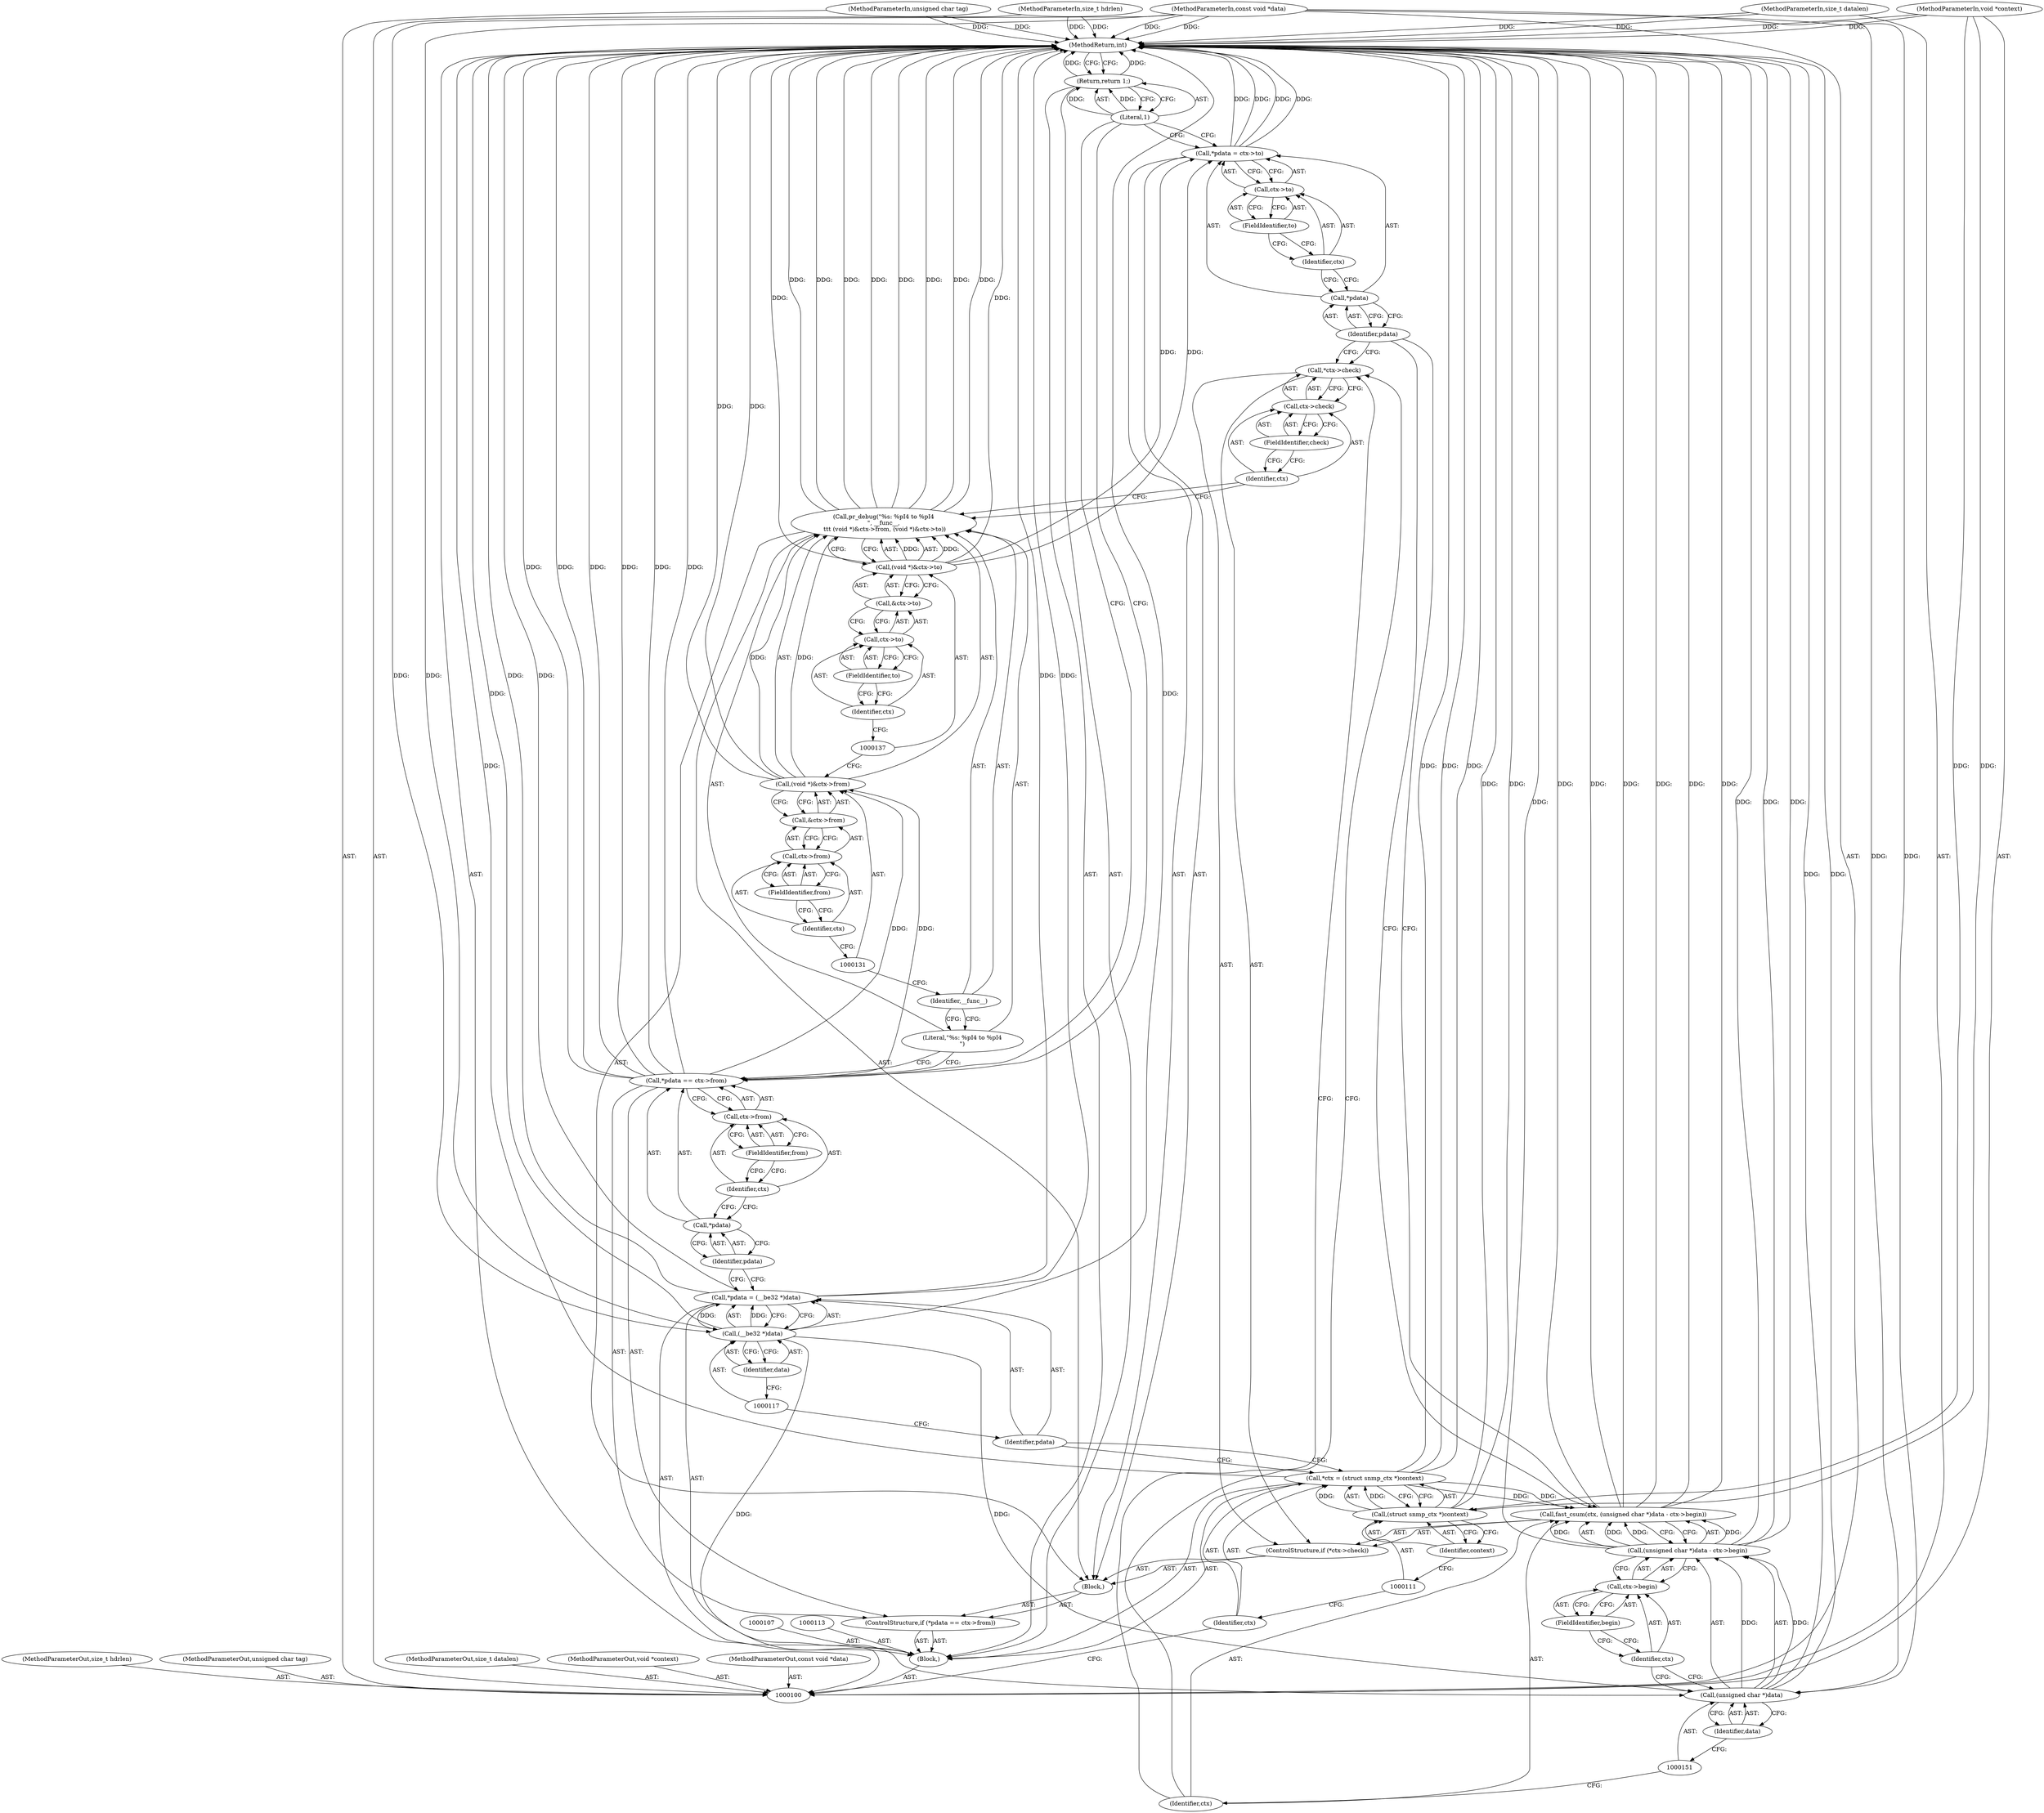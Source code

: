 digraph "1_linux_c4c07b4d6fa1f11880eab8e076d3d060ef3f55fc" {
"1000164" [label="(MethodReturn,int)"];
"1000101" [label="(MethodParameterIn,void *context)"];
"1000221" [label="(MethodParameterOut,void *context)"];
"1000102" [label="(MethodParameterIn,size_t hdrlen)"];
"1000222" [label="(MethodParameterOut,size_t hdrlen)"];
"1000103" [label="(MethodParameterIn,unsigned char tag)"];
"1000223" [label="(MethodParameterOut,unsigned char tag)"];
"1000146" [label="(FieldIdentifier,check)"];
"1000142" [label="(ControlStructure,if (*ctx->check))"];
"1000143" [label="(Call,*ctx->check)"];
"1000144" [label="(Call,ctx->check)"];
"1000145" [label="(Identifier,ctx)"];
"1000148" [label="(Identifier,ctx)"];
"1000149" [label="(Call,(unsigned char *)data - ctx->begin)"];
"1000150" [label="(Call,(unsigned char *)data)"];
"1000147" [label="(Call,fast_csum(ctx, (unsigned char *)data - ctx->begin))"];
"1000152" [label="(Identifier,data)"];
"1000153" [label="(Call,ctx->begin)"];
"1000154" [label="(Identifier,ctx)"];
"1000155" [label="(FieldIdentifier,begin)"];
"1000159" [label="(Call,ctx->to)"];
"1000160" [label="(Identifier,ctx)"];
"1000161" [label="(FieldIdentifier,to)"];
"1000156" [label="(Call,*pdata = ctx->to)"];
"1000157" [label="(Call,*pdata)"];
"1000158" [label="(Identifier,pdata)"];
"1000162" [label="(Return,return 1;)"];
"1000163" [label="(Literal,1)"];
"1000105" [label="(MethodParameterIn,size_t datalen)"];
"1000225" [label="(MethodParameterOut,size_t datalen)"];
"1000104" [label="(MethodParameterIn,const void *data)"];
"1000224" [label="(MethodParameterOut,const void *data)"];
"1000106" [label="(Block,)"];
"1000108" [label="(Call,*ctx = (struct snmp_ctx *)context)"];
"1000109" [label="(Identifier,ctx)"];
"1000110" [label="(Call,(struct snmp_ctx *)context)"];
"1000112" [label="(Identifier,context)"];
"1000116" [label="(Call,(__be32 *)data)"];
"1000118" [label="(Identifier,data)"];
"1000114" [label="(Call,*pdata = (__be32 *)data)"];
"1000115" [label="(Identifier,pdata)"];
"1000123" [label="(Call,ctx->from)"];
"1000124" [label="(Identifier,ctx)"];
"1000119" [label="(ControlStructure,if (*pdata == ctx->from))"];
"1000125" [label="(FieldIdentifier,from)"];
"1000126" [label="(Block,)"];
"1000120" [label="(Call,*pdata == ctx->from)"];
"1000121" [label="(Call,*pdata)"];
"1000122" [label="(Identifier,pdata)"];
"1000128" [label="(Literal,\"%s: %pI4 to %pI4\n\")"];
"1000127" [label="(Call,pr_debug(\"%s: %pI4 to %pI4\n\", __func__,\n \t\t\t (void *)&ctx->from, (void *)&ctx->to))"];
"1000129" [label="(Identifier,__func__)"];
"1000132" [label="(Call,&ctx->from)"];
"1000133" [label="(Call,ctx->from)"];
"1000134" [label="(Identifier,ctx)"];
"1000135" [label="(FieldIdentifier,from)"];
"1000136" [label="(Call,(void *)&ctx->to)"];
"1000138" [label="(Call,&ctx->to)"];
"1000139" [label="(Call,ctx->to)"];
"1000140" [label="(Identifier,ctx)"];
"1000141" [label="(FieldIdentifier,to)"];
"1000130" [label="(Call,(void *)&ctx->from)"];
"1000164" -> "1000100"  [label="AST: "];
"1000164" -> "1000162"  [label="CFG: "];
"1000162" -> "1000164"  [label="DDG: "];
"1000156" -> "1000164"  [label="DDG: "];
"1000156" -> "1000164"  [label="DDG: "];
"1000127" -> "1000164"  [label="DDG: "];
"1000127" -> "1000164"  [label="DDG: "];
"1000127" -> "1000164"  [label="DDG: "];
"1000127" -> "1000164"  [label="DDG: "];
"1000104" -> "1000164"  [label="DDG: "];
"1000105" -> "1000164"  [label="DDG: "];
"1000150" -> "1000164"  [label="DDG: "];
"1000116" -> "1000164"  [label="DDG: "];
"1000149" -> "1000164"  [label="DDG: "];
"1000149" -> "1000164"  [label="DDG: "];
"1000108" -> "1000164"  [label="DDG: "];
"1000108" -> "1000164"  [label="DDG: "];
"1000120" -> "1000164"  [label="DDG: "];
"1000120" -> "1000164"  [label="DDG: "];
"1000120" -> "1000164"  [label="DDG: "];
"1000130" -> "1000164"  [label="DDG: "];
"1000103" -> "1000164"  [label="DDG: "];
"1000114" -> "1000164"  [label="DDG: "];
"1000114" -> "1000164"  [label="DDG: "];
"1000147" -> "1000164"  [label="DDG: "];
"1000147" -> "1000164"  [label="DDG: "];
"1000147" -> "1000164"  [label="DDG: "];
"1000102" -> "1000164"  [label="DDG: "];
"1000110" -> "1000164"  [label="DDG: "];
"1000101" -> "1000164"  [label="DDG: "];
"1000136" -> "1000164"  [label="DDG: "];
"1000101" -> "1000100"  [label="AST: "];
"1000101" -> "1000164"  [label="DDG: "];
"1000101" -> "1000110"  [label="DDG: "];
"1000221" -> "1000100"  [label="AST: "];
"1000102" -> "1000100"  [label="AST: "];
"1000102" -> "1000164"  [label="DDG: "];
"1000222" -> "1000100"  [label="AST: "];
"1000103" -> "1000100"  [label="AST: "];
"1000103" -> "1000164"  [label="DDG: "];
"1000223" -> "1000100"  [label="AST: "];
"1000146" -> "1000144"  [label="AST: "];
"1000146" -> "1000145"  [label="CFG: "];
"1000144" -> "1000146"  [label="CFG: "];
"1000142" -> "1000126"  [label="AST: "];
"1000143" -> "1000142"  [label="AST: "];
"1000147" -> "1000142"  [label="AST: "];
"1000143" -> "1000142"  [label="AST: "];
"1000143" -> "1000144"  [label="CFG: "];
"1000144" -> "1000143"  [label="AST: "];
"1000148" -> "1000143"  [label="CFG: "];
"1000158" -> "1000143"  [label="CFG: "];
"1000144" -> "1000143"  [label="AST: "];
"1000144" -> "1000146"  [label="CFG: "];
"1000145" -> "1000144"  [label="AST: "];
"1000146" -> "1000144"  [label="AST: "];
"1000143" -> "1000144"  [label="CFG: "];
"1000145" -> "1000144"  [label="AST: "];
"1000145" -> "1000127"  [label="CFG: "];
"1000146" -> "1000145"  [label="CFG: "];
"1000148" -> "1000147"  [label="AST: "];
"1000148" -> "1000143"  [label="CFG: "];
"1000151" -> "1000148"  [label="CFG: "];
"1000149" -> "1000147"  [label="AST: "];
"1000149" -> "1000153"  [label="CFG: "];
"1000150" -> "1000149"  [label="AST: "];
"1000153" -> "1000149"  [label="AST: "];
"1000147" -> "1000149"  [label="CFG: "];
"1000149" -> "1000164"  [label="DDG: "];
"1000149" -> "1000164"  [label="DDG: "];
"1000149" -> "1000147"  [label="DDG: "];
"1000149" -> "1000147"  [label="DDG: "];
"1000150" -> "1000149"  [label="DDG: "];
"1000150" -> "1000149"  [label="AST: "];
"1000150" -> "1000152"  [label="CFG: "];
"1000151" -> "1000150"  [label="AST: "];
"1000152" -> "1000150"  [label="AST: "];
"1000154" -> "1000150"  [label="CFG: "];
"1000150" -> "1000164"  [label="DDG: "];
"1000150" -> "1000149"  [label="DDG: "];
"1000116" -> "1000150"  [label="DDG: "];
"1000104" -> "1000150"  [label="DDG: "];
"1000147" -> "1000142"  [label="AST: "];
"1000147" -> "1000149"  [label="CFG: "];
"1000148" -> "1000147"  [label="AST: "];
"1000149" -> "1000147"  [label="AST: "];
"1000158" -> "1000147"  [label="CFG: "];
"1000147" -> "1000164"  [label="DDG: "];
"1000147" -> "1000164"  [label="DDG: "];
"1000147" -> "1000164"  [label="DDG: "];
"1000108" -> "1000147"  [label="DDG: "];
"1000149" -> "1000147"  [label="DDG: "];
"1000149" -> "1000147"  [label="DDG: "];
"1000152" -> "1000150"  [label="AST: "];
"1000152" -> "1000151"  [label="CFG: "];
"1000150" -> "1000152"  [label="CFG: "];
"1000153" -> "1000149"  [label="AST: "];
"1000153" -> "1000155"  [label="CFG: "];
"1000154" -> "1000153"  [label="AST: "];
"1000155" -> "1000153"  [label="AST: "];
"1000149" -> "1000153"  [label="CFG: "];
"1000154" -> "1000153"  [label="AST: "];
"1000154" -> "1000150"  [label="CFG: "];
"1000155" -> "1000154"  [label="CFG: "];
"1000155" -> "1000153"  [label="AST: "];
"1000155" -> "1000154"  [label="CFG: "];
"1000153" -> "1000155"  [label="CFG: "];
"1000159" -> "1000156"  [label="AST: "];
"1000159" -> "1000161"  [label="CFG: "];
"1000160" -> "1000159"  [label="AST: "];
"1000161" -> "1000159"  [label="AST: "];
"1000156" -> "1000159"  [label="CFG: "];
"1000160" -> "1000159"  [label="AST: "];
"1000160" -> "1000157"  [label="CFG: "];
"1000161" -> "1000160"  [label="CFG: "];
"1000161" -> "1000159"  [label="AST: "];
"1000161" -> "1000160"  [label="CFG: "];
"1000159" -> "1000161"  [label="CFG: "];
"1000156" -> "1000126"  [label="AST: "];
"1000156" -> "1000159"  [label="CFG: "];
"1000157" -> "1000156"  [label="AST: "];
"1000159" -> "1000156"  [label="AST: "];
"1000163" -> "1000156"  [label="CFG: "];
"1000156" -> "1000164"  [label="DDG: "];
"1000156" -> "1000164"  [label="DDG: "];
"1000136" -> "1000156"  [label="DDG: "];
"1000157" -> "1000156"  [label="AST: "];
"1000157" -> "1000158"  [label="CFG: "];
"1000158" -> "1000157"  [label="AST: "];
"1000160" -> "1000157"  [label="CFG: "];
"1000158" -> "1000157"  [label="AST: "];
"1000158" -> "1000147"  [label="CFG: "];
"1000158" -> "1000143"  [label="CFG: "];
"1000157" -> "1000158"  [label="CFG: "];
"1000162" -> "1000106"  [label="AST: "];
"1000162" -> "1000163"  [label="CFG: "];
"1000163" -> "1000162"  [label="AST: "];
"1000164" -> "1000162"  [label="CFG: "];
"1000162" -> "1000164"  [label="DDG: "];
"1000163" -> "1000162"  [label="DDG: "];
"1000163" -> "1000162"  [label="AST: "];
"1000163" -> "1000156"  [label="CFG: "];
"1000163" -> "1000120"  [label="CFG: "];
"1000162" -> "1000163"  [label="CFG: "];
"1000163" -> "1000162"  [label="DDG: "];
"1000105" -> "1000100"  [label="AST: "];
"1000105" -> "1000164"  [label="DDG: "];
"1000225" -> "1000100"  [label="AST: "];
"1000104" -> "1000100"  [label="AST: "];
"1000104" -> "1000164"  [label="DDG: "];
"1000104" -> "1000116"  [label="DDG: "];
"1000104" -> "1000150"  [label="DDG: "];
"1000224" -> "1000100"  [label="AST: "];
"1000106" -> "1000100"  [label="AST: "];
"1000107" -> "1000106"  [label="AST: "];
"1000108" -> "1000106"  [label="AST: "];
"1000113" -> "1000106"  [label="AST: "];
"1000114" -> "1000106"  [label="AST: "];
"1000119" -> "1000106"  [label="AST: "];
"1000162" -> "1000106"  [label="AST: "];
"1000108" -> "1000106"  [label="AST: "];
"1000108" -> "1000110"  [label="CFG: "];
"1000109" -> "1000108"  [label="AST: "];
"1000110" -> "1000108"  [label="AST: "];
"1000115" -> "1000108"  [label="CFG: "];
"1000108" -> "1000164"  [label="DDG: "];
"1000108" -> "1000164"  [label="DDG: "];
"1000110" -> "1000108"  [label="DDG: "];
"1000108" -> "1000147"  [label="DDG: "];
"1000109" -> "1000108"  [label="AST: "];
"1000109" -> "1000100"  [label="CFG: "];
"1000111" -> "1000109"  [label="CFG: "];
"1000110" -> "1000108"  [label="AST: "];
"1000110" -> "1000112"  [label="CFG: "];
"1000111" -> "1000110"  [label="AST: "];
"1000112" -> "1000110"  [label="AST: "];
"1000108" -> "1000110"  [label="CFG: "];
"1000110" -> "1000164"  [label="DDG: "];
"1000110" -> "1000108"  [label="DDG: "];
"1000101" -> "1000110"  [label="DDG: "];
"1000112" -> "1000110"  [label="AST: "];
"1000112" -> "1000111"  [label="CFG: "];
"1000110" -> "1000112"  [label="CFG: "];
"1000116" -> "1000114"  [label="AST: "];
"1000116" -> "1000118"  [label="CFG: "];
"1000117" -> "1000116"  [label="AST: "];
"1000118" -> "1000116"  [label="AST: "];
"1000114" -> "1000116"  [label="CFG: "];
"1000116" -> "1000164"  [label="DDG: "];
"1000116" -> "1000114"  [label="DDG: "];
"1000104" -> "1000116"  [label="DDG: "];
"1000116" -> "1000150"  [label="DDG: "];
"1000118" -> "1000116"  [label="AST: "];
"1000118" -> "1000117"  [label="CFG: "];
"1000116" -> "1000118"  [label="CFG: "];
"1000114" -> "1000106"  [label="AST: "];
"1000114" -> "1000116"  [label="CFG: "];
"1000115" -> "1000114"  [label="AST: "];
"1000116" -> "1000114"  [label="AST: "];
"1000122" -> "1000114"  [label="CFG: "];
"1000114" -> "1000164"  [label="DDG: "];
"1000114" -> "1000164"  [label="DDG: "];
"1000116" -> "1000114"  [label="DDG: "];
"1000115" -> "1000114"  [label="AST: "];
"1000115" -> "1000108"  [label="CFG: "];
"1000117" -> "1000115"  [label="CFG: "];
"1000123" -> "1000120"  [label="AST: "];
"1000123" -> "1000125"  [label="CFG: "];
"1000124" -> "1000123"  [label="AST: "];
"1000125" -> "1000123"  [label="AST: "];
"1000120" -> "1000123"  [label="CFG: "];
"1000124" -> "1000123"  [label="AST: "];
"1000124" -> "1000121"  [label="CFG: "];
"1000125" -> "1000124"  [label="CFG: "];
"1000119" -> "1000106"  [label="AST: "];
"1000120" -> "1000119"  [label="AST: "];
"1000126" -> "1000119"  [label="AST: "];
"1000125" -> "1000123"  [label="AST: "];
"1000125" -> "1000124"  [label="CFG: "];
"1000123" -> "1000125"  [label="CFG: "];
"1000126" -> "1000119"  [label="AST: "];
"1000127" -> "1000126"  [label="AST: "];
"1000142" -> "1000126"  [label="AST: "];
"1000156" -> "1000126"  [label="AST: "];
"1000120" -> "1000119"  [label="AST: "];
"1000120" -> "1000123"  [label="CFG: "];
"1000121" -> "1000120"  [label="AST: "];
"1000123" -> "1000120"  [label="AST: "];
"1000128" -> "1000120"  [label="CFG: "];
"1000163" -> "1000120"  [label="CFG: "];
"1000120" -> "1000164"  [label="DDG: "];
"1000120" -> "1000164"  [label="DDG: "];
"1000120" -> "1000164"  [label="DDG: "];
"1000120" -> "1000130"  [label="DDG: "];
"1000121" -> "1000120"  [label="AST: "];
"1000121" -> "1000122"  [label="CFG: "];
"1000122" -> "1000121"  [label="AST: "];
"1000124" -> "1000121"  [label="CFG: "];
"1000122" -> "1000121"  [label="AST: "];
"1000122" -> "1000114"  [label="CFG: "];
"1000121" -> "1000122"  [label="CFG: "];
"1000128" -> "1000127"  [label="AST: "];
"1000128" -> "1000120"  [label="CFG: "];
"1000129" -> "1000128"  [label="CFG: "];
"1000127" -> "1000126"  [label="AST: "];
"1000127" -> "1000136"  [label="CFG: "];
"1000128" -> "1000127"  [label="AST: "];
"1000129" -> "1000127"  [label="AST: "];
"1000130" -> "1000127"  [label="AST: "];
"1000136" -> "1000127"  [label="AST: "];
"1000145" -> "1000127"  [label="CFG: "];
"1000127" -> "1000164"  [label="DDG: "];
"1000127" -> "1000164"  [label="DDG: "];
"1000127" -> "1000164"  [label="DDG: "];
"1000127" -> "1000164"  [label="DDG: "];
"1000130" -> "1000127"  [label="DDG: "];
"1000136" -> "1000127"  [label="DDG: "];
"1000129" -> "1000127"  [label="AST: "];
"1000129" -> "1000128"  [label="CFG: "];
"1000131" -> "1000129"  [label="CFG: "];
"1000132" -> "1000130"  [label="AST: "];
"1000132" -> "1000133"  [label="CFG: "];
"1000133" -> "1000132"  [label="AST: "];
"1000130" -> "1000132"  [label="CFG: "];
"1000133" -> "1000132"  [label="AST: "];
"1000133" -> "1000135"  [label="CFG: "];
"1000134" -> "1000133"  [label="AST: "];
"1000135" -> "1000133"  [label="AST: "];
"1000132" -> "1000133"  [label="CFG: "];
"1000134" -> "1000133"  [label="AST: "];
"1000134" -> "1000131"  [label="CFG: "];
"1000135" -> "1000134"  [label="CFG: "];
"1000135" -> "1000133"  [label="AST: "];
"1000135" -> "1000134"  [label="CFG: "];
"1000133" -> "1000135"  [label="CFG: "];
"1000136" -> "1000127"  [label="AST: "];
"1000136" -> "1000138"  [label="CFG: "];
"1000137" -> "1000136"  [label="AST: "];
"1000138" -> "1000136"  [label="AST: "];
"1000127" -> "1000136"  [label="CFG: "];
"1000136" -> "1000164"  [label="DDG: "];
"1000136" -> "1000127"  [label="DDG: "];
"1000136" -> "1000156"  [label="DDG: "];
"1000138" -> "1000136"  [label="AST: "];
"1000138" -> "1000139"  [label="CFG: "];
"1000139" -> "1000138"  [label="AST: "];
"1000136" -> "1000138"  [label="CFG: "];
"1000139" -> "1000138"  [label="AST: "];
"1000139" -> "1000141"  [label="CFG: "];
"1000140" -> "1000139"  [label="AST: "];
"1000141" -> "1000139"  [label="AST: "];
"1000138" -> "1000139"  [label="CFG: "];
"1000140" -> "1000139"  [label="AST: "];
"1000140" -> "1000137"  [label="CFG: "];
"1000141" -> "1000140"  [label="CFG: "];
"1000141" -> "1000139"  [label="AST: "];
"1000141" -> "1000140"  [label="CFG: "];
"1000139" -> "1000141"  [label="CFG: "];
"1000130" -> "1000127"  [label="AST: "];
"1000130" -> "1000132"  [label="CFG: "];
"1000131" -> "1000130"  [label="AST: "];
"1000132" -> "1000130"  [label="AST: "];
"1000137" -> "1000130"  [label="CFG: "];
"1000130" -> "1000164"  [label="DDG: "];
"1000130" -> "1000127"  [label="DDG: "];
"1000120" -> "1000130"  [label="DDG: "];
}
